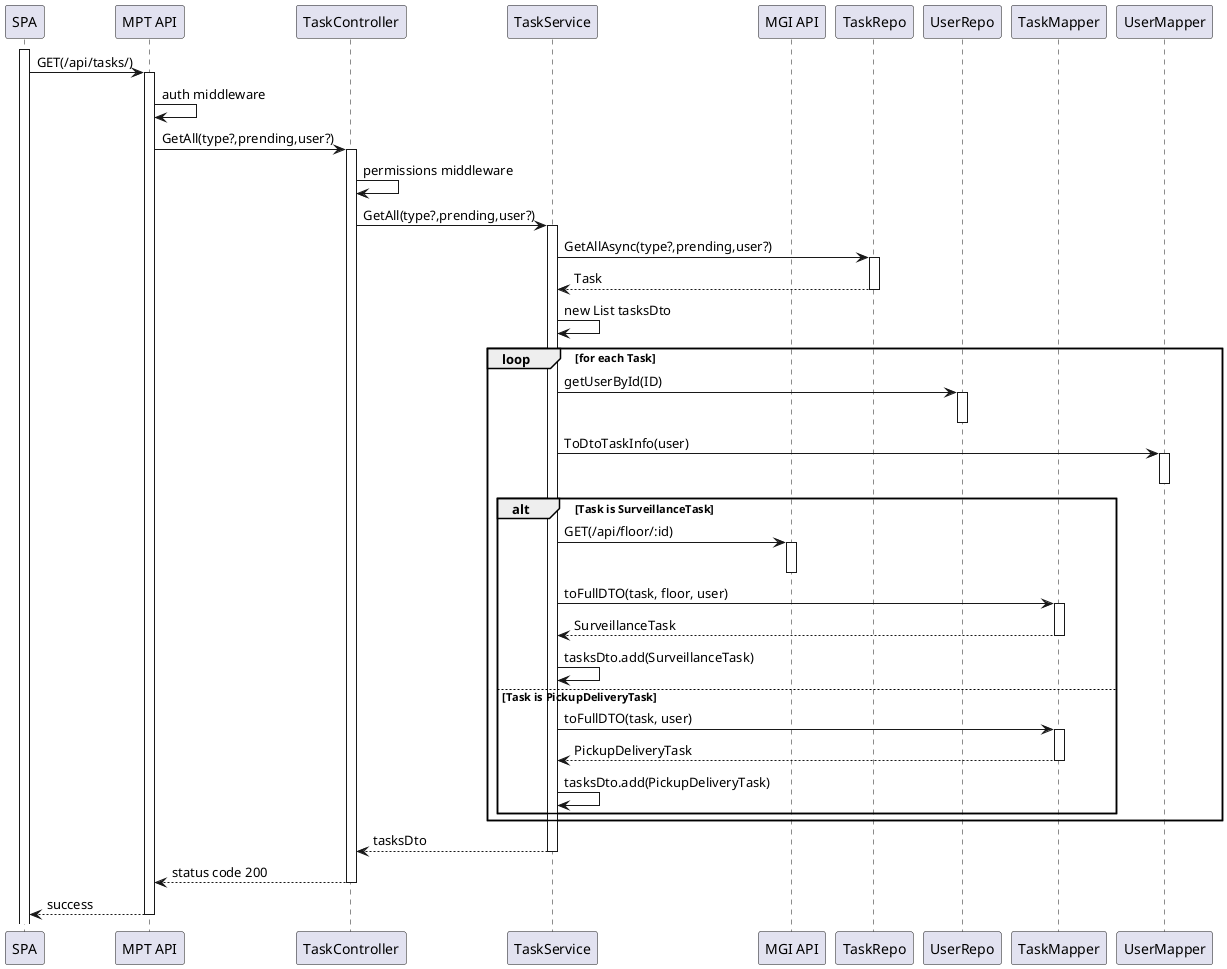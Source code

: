 @startuml
participant SPA
participant "MPT API" as API
participant "TaskController" as Ctrl
participant "TaskService" as Srv
participant "MGI API" as API2

participant "TaskRepo" as Repo
participant "UserRepo" as ur
participant "TaskMapper" as Map
participant "UserMapper" as um

activate SPA
SPA -> API: GET(/api/tasks/)
activate API

API -> API: auth middleware 
API -> Ctrl: GetAll(type?,prending,user?)
activate Ctrl

Ctrl -> Ctrl: permissions middleware 
Ctrl -> Srv: GetAll(type?,prending,user?)
activate Srv

Srv -> Repo: GetAllAsync(type?,prending,user?)
activate Repo
Repo --> Srv: Task
deactivate Repo

Srv -> Srv: new List tasksDto

loop for each Task

    Srv -> ur: getUserById(ID)
    activate ur
    deactivate ur
    Srv -> um: ToDtoTaskInfo(user)
    activate um
    deactivate um

    alt Task is SurveillanceTask

        Srv -> API2: GET(/api/floor/:id)
        activate API2
        deactivate API2

        Srv -> Map: toFullDTO(task, floor, user)
        activate Map
        Map --> Srv: SurveillanceTask
        deactivate Map

        Srv -> Srv: tasksDto.add(SurveillanceTask)
    else Task is PickupDeliveryTask
        Srv -> Map: toFullDTO(task, user)
        activate Map
        Map --> Srv: PickupDeliveryTask
        deactivate Map

        Srv -> Srv: tasksDto.add(PickupDeliveryTask)
    end

end

Srv --> Ctrl: tasksDto
deactivate Srv

Ctrl --> API: status code 200
deactivate Ctrl

API --> SPA: success
deactivate API

@enduml